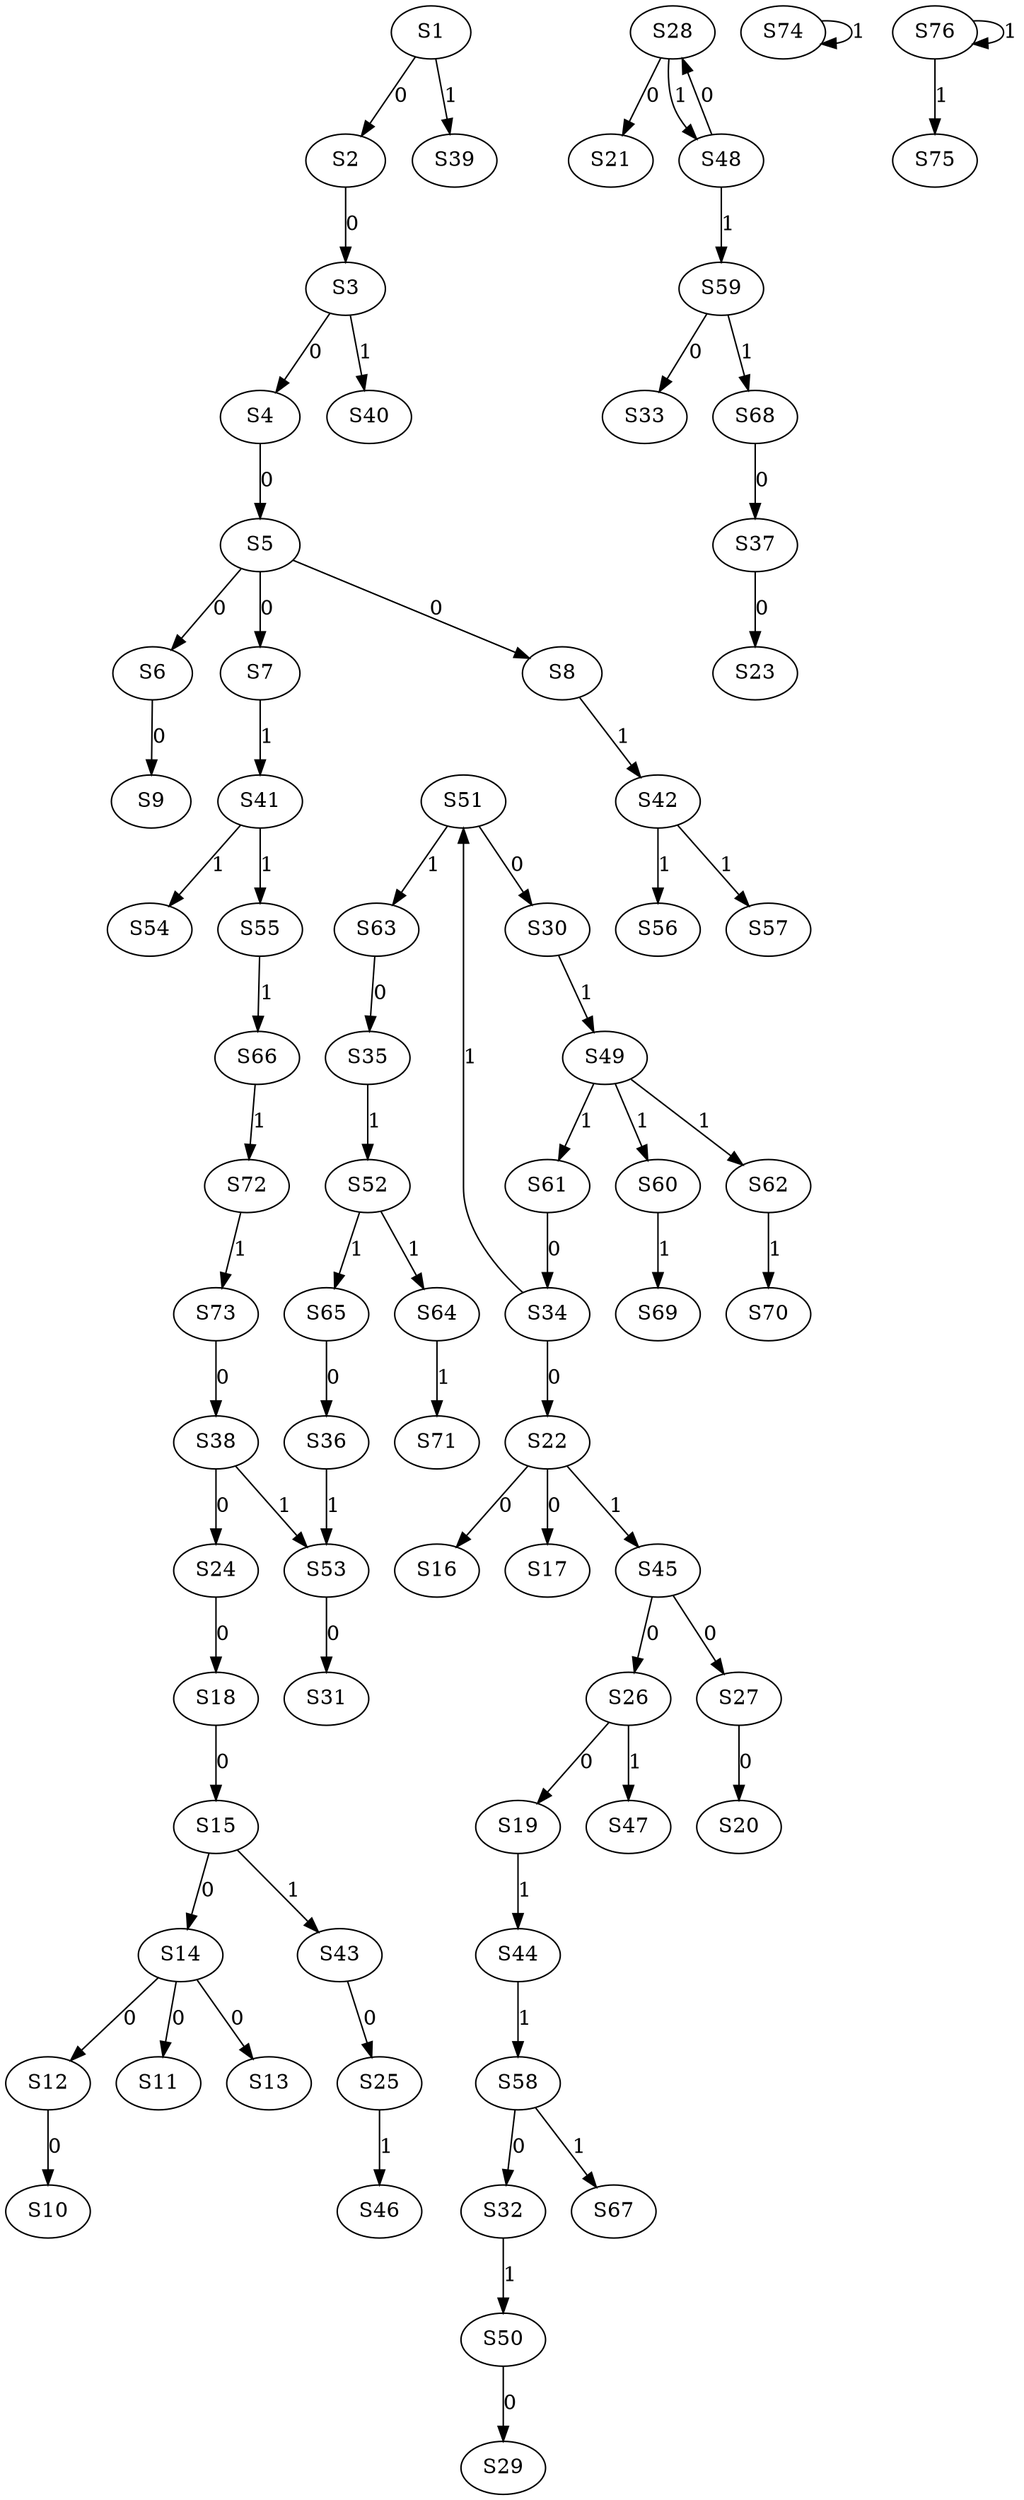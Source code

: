 strict digraph {
	S1 -> S2 [ label = 0 ];
	S2 -> S3 [ label = 0 ];
	S3 -> S4 [ label = 0 ];
	S4 -> S5 [ label = 0 ];
	S5 -> S6 [ label = 0 ];
	S5 -> S7 [ label = 0 ];
	S5 -> S8 [ label = 0 ];
	S6 -> S9 [ label = 0 ];
	S12 -> S10 [ label = 0 ];
	S14 -> S11 [ label = 0 ];
	S14 -> S12 [ label = 0 ];
	S14 -> S13 [ label = 0 ];
	S15 -> S14 [ label = 0 ];
	S18 -> S15 [ label = 0 ];
	S22 -> S16 [ label = 0 ];
	S22 -> S17 [ label = 0 ];
	S24 -> S18 [ label = 0 ];
	S26 -> S19 [ label = 0 ];
	S27 -> S20 [ label = 0 ];
	S28 -> S21 [ label = 0 ];
	S34 -> S22 [ label = 0 ];
	S37 -> S23 [ label = 0 ];
	S38 -> S24 [ label = 0 ];
	S43 -> S25 [ label = 0 ];
	S45 -> S26 [ label = 0 ];
	S45 -> S27 [ label = 0 ];
	S48 -> S28 [ label = 0 ];
	S50 -> S29 [ label = 0 ];
	S51 -> S30 [ label = 0 ];
	S53 -> S31 [ label = 0 ];
	S58 -> S32 [ label = 0 ];
	S59 -> S33 [ label = 0 ];
	S61 -> S34 [ label = 0 ];
	S63 -> S35 [ label = 0 ];
	S65 -> S36 [ label = 0 ];
	S68 -> S37 [ label = 0 ];
	S73 -> S38 [ label = 0 ];
	S1 -> S39 [ label = 1 ];
	S3 -> S40 [ label = 1 ];
	S7 -> S41 [ label = 1 ];
	S8 -> S42 [ label = 1 ];
	S15 -> S43 [ label = 1 ];
	S19 -> S44 [ label = 1 ];
	S22 -> S45 [ label = 1 ];
	S25 -> S46 [ label = 1 ];
	S26 -> S47 [ label = 1 ];
	S28 -> S48 [ label = 1 ];
	S30 -> S49 [ label = 1 ];
	S32 -> S50 [ label = 1 ];
	S34 -> S51 [ label = 1 ];
	S35 -> S52 [ label = 1 ];
	S36 -> S53 [ label = 1 ];
	S41 -> S54 [ label = 1 ];
	S41 -> S55 [ label = 1 ];
	S42 -> S56 [ label = 1 ];
	S42 -> S57 [ label = 1 ];
	S44 -> S58 [ label = 1 ];
	S48 -> S59 [ label = 1 ];
	S49 -> S60 [ label = 1 ];
	S49 -> S61 [ label = 1 ];
	S49 -> S62 [ label = 1 ];
	S51 -> S63 [ label = 1 ];
	S52 -> S64 [ label = 1 ];
	S52 -> S65 [ label = 1 ];
	S55 -> S66 [ label = 1 ];
	S58 -> S67 [ label = 1 ];
	S59 -> S68 [ label = 1 ];
	S60 -> S69 [ label = 1 ];
	S62 -> S70 [ label = 1 ];
	S64 -> S71 [ label = 1 ];
	S66 -> S72 [ label = 1 ];
	S72 -> S73 [ label = 1 ];
	S74 -> S74 [ label = 1 ];
	S76 -> S75 [ label = 1 ];
	S76 -> S76 [ label = 1 ];
	S38 -> S53 [ label = 1 ];
}